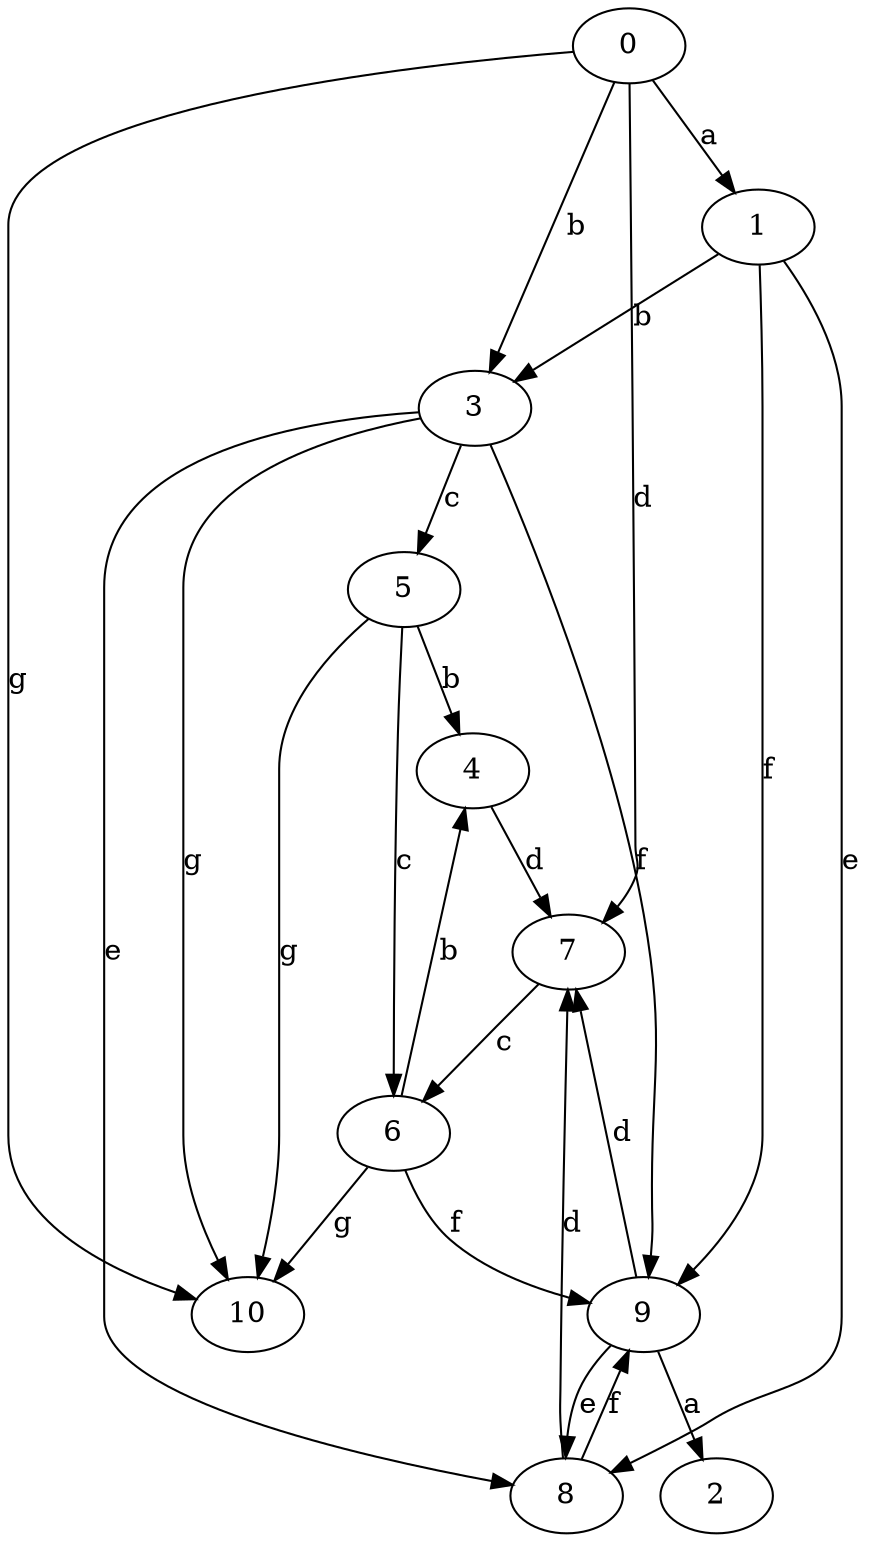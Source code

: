 strict digraph  {
0;
1;
2;
3;
4;
5;
6;
7;
8;
9;
10;
0 -> 1  [label=a];
0 -> 3  [label=b];
0 -> 7  [label=d];
0 -> 10  [label=g];
1 -> 3  [label=b];
1 -> 8  [label=e];
1 -> 9  [label=f];
3 -> 5  [label=c];
3 -> 8  [label=e];
3 -> 9  [label=f];
3 -> 10  [label=g];
4 -> 7  [label=d];
5 -> 4  [label=b];
5 -> 6  [label=c];
5 -> 10  [label=g];
6 -> 4  [label=b];
6 -> 9  [label=f];
6 -> 10  [label=g];
7 -> 6  [label=c];
8 -> 7  [label=d];
8 -> 9  [label=f];
9 -> 2  [label=a];
9 -> 7  [label=d];
9 -> 8  [label=e];
}
